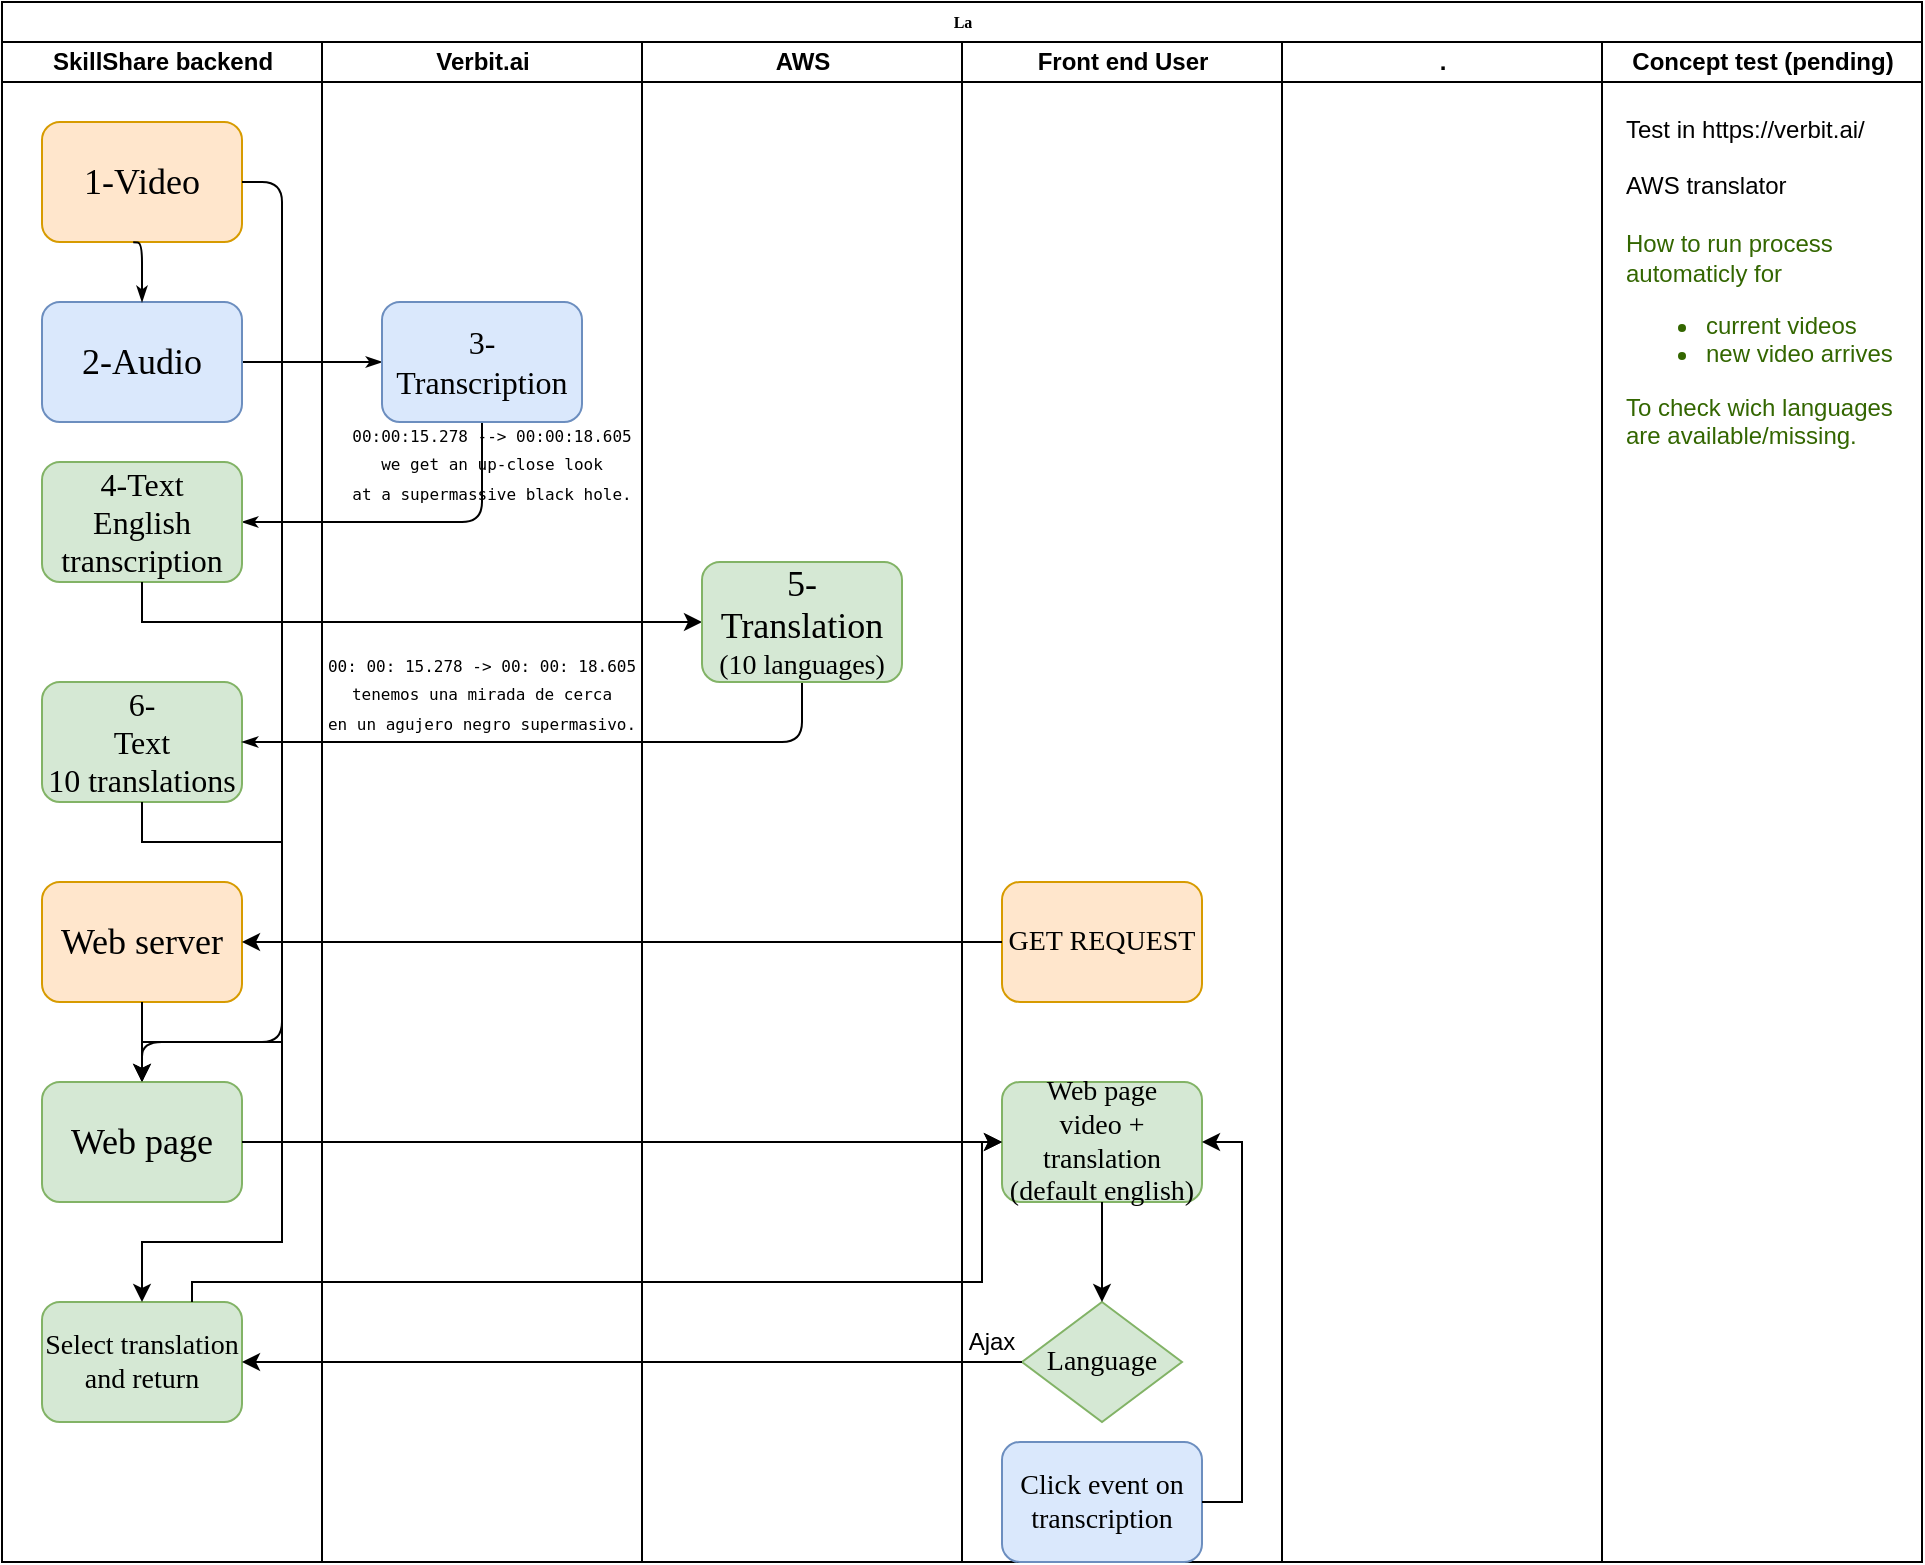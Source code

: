 <mxfile version="13.0.1" type="device"><diagram name="Page-1" id="74e2e168-ea6b-b213-b513-2b3c1d86103e"><mxGraphModel dx="943" dy="513" grid="1" gridSize="10" guides="1" tooltips="1" connect="1" arrows="1" fold="1" page="1" pageScale="1" pageWidth="1100" pageHeight="850" background="#ffffff" math="0" shadow="0"><root><mxCell id="0"/><mxCell id="1" parent="0"/><mxCell id="77e6c97f196da883-1" value="La" style="swimlane;html=1;childLayout=stackLayout;startSize=20;rounded=0;shadow=0;labelBackgroundColor=none;strokeWidth=1;fontFamily=Verdana;fontSize=8;align=center;" parent="1" vertex="1"><mxGeometry x="70" y="40" width="960" height="780" as="geometry"/></mxCell><mxCell id="77e6c97f196da883-28" style="edgeStyle=orthogonalEdgeStyle;rounded=1;html=1;labelBackgroundColor=none;startArrow=none;startFill=0;startSize=5;endArrow=classicThin;endFill=1;endSize=5;jettySize=auto;orthogonalLoop=1;strokeWidth=1;fontFamily=Verdana;fontSize=8" parent="77e6c97f196da883-1" source="77e6c97f196da883-9" target="77e6c97f196da883-12" edge="1"><mxGeometry relative="1" as="geometry"/></mxCell><mxCell id="77e6c97f196da883-29" style="edgeStyle=orthogonalEdgeStyle;rounded=1;html=1;labelBackgroundColor=none;startArrow=none;startFill=0;startSize=5;endArrow=classicThin;endFill=1;endSize=5;jettySize=auto;orthogonalLoop=1;strokeWidth=1;fontFamily=Verdana;fontSize=8;entryX=1;entryY=0.5;entryDx=0;entryDy=0;" parent="77e6c97f196da883-1" source="77e6c97f196da883-12" target="77e6c97f196da883-15" edge="1"><mxGeometry relative="1" as="geometry"><mxPoint x="90" y="245" as="targetPoint"/><Array as="points"><mxPoint x="240" y="260"/></Array></mxGeometry></mxCell><mxCell id="77e6c97f196da883-2" value="SkillShare backend" style="swimlane;html=1;startSize=20;" parent="77e6c97f196da883-1" vertex="1"><mxGeometry y="20" width="160" height="760" as="geometry"/></mxCell><mxCell id="77e6c97f196da883-21" value="&lt;font style=&quot;font-size: 18px&quot;&gt;Web server&lt;/font&gt;" style="rounded=1;whiteSpace=wrap;html=1;shadow=0;labelBackgroundColor=none;strokeWidth=1;fontFamily=Verdana;fontSize=8;align=center;fillColor=#ffe6cc;strokeColor=#d79b00;" parent="77e6c97f196da883-2" vertex="1"><mxGeometry x="20" y="420" width="100" height="60" as="geometry"/></mxCell><mxCell id="77e6c97f196da883-8" value="&lt;font style=&quot;font-size: 18px&quot;&gt;1-Video&lt;/font&gt;" style="rounded=1;whiteSpace=wrap;html=1;shadow=0;labelBackgroundColor=none;strokeWidth=1;fontFamily=Verdana;fontSize=8;align=center;fillColor=#ffe6cc;strokeColor=#d79b00;" parent="77e6c97f196da883-2" vertex="1"><mxGeometry x="20" y="40" width="100" height="60" as="geometry"/></mxCell><mxCell id="77e6c97f196da883-9" value="&lt;font style=&quot;font-size: 18px&quot;&gt;2-Audio&lt;/font&gt;" style="rounded=1;whiteSpace=wrap;html=1;shadow=0;labelBackgroundColor=none;strokeWidth=1;fontFamily=Verdana;fontSize=8;align=center;fillColor=#dae8fc;strokeColor=#6c8ebf;" parent="77e6c97f196da883-2" vertex="1"><mxGeometry x="20" y="130" width="100" height="60" as="geometry"/></mxCell><mxCell id="77e6c97f196da883-27" style="edgeStyle=orthogonalEdgeStyle;rounded=1;html=1;labelBackgroundColor=none;startArrow=none;startFill=0;startSize=5;endArrow=classicThin;endFill=1;endSize=5;jettySize=auto;orthogonalLoop=1;strokeWidth=1;fontFamily=Verdana;fontSize=8;exitX=0.456;exitY=1.003;exitDx=0;exitDy=0;exitPerimeter=0;" parent="77e6c97f196da883-2" source="77e6c97f196da883-8" target="77e6c97f196da883-9" edge="1"><mxGeometry relative="1" as="geometry"><Array as="points"><mxPoint x="70" y="100"/></Array></mxGeometry></mxCell><mxCell id="77e6c97f196da883-15" value="&lt;font size=&quot;3&quot;&gt;4-Text&lt;br&gt;English transcription&lt;br&gt;&lt;/font&gt;" style="rounded=1;whiteSpace=wrap;html=1;shadow=0;labelBackgroundColor=none;strokeWidth=1;fontFamily=Verdana;fontSize=8;align=center;fillColor=#d5e8d4;strokeColor=#82b366;" parent="77e6c97f196da883-2" vertex="1"><mxGeometry x="20" y="210" width="100" height="60" as="geometry"/></mxCell><mxCell id="77e6c97f196da883-37" style="edgeStyle=orthogonalEdgeStyle;rounded=1;html=1;labelBackgroundColor=none;startArrow=none;startFill=0;startSize=5;endArrow=classicThin;endFill=1;endSize=5;jettySize=auto;orthogonalLoop=1;strokeWidth=1;fontFamily=Verdana;fontSize=8;exitX=1;exitY=0.5;exitDx=0;exitDy=0;entryX=0.5;entryY=0;entryDx=0;entryDy=0;" parent="77e6c97f196da883-2" source="77e6c97f196da883-8" target="77e6c97f196da883-18" edge="1"><mxGeometry relative="1" as="geometry"><mxPoint x="140" y="180" as="sourcePoint"/><mxPoint x="230" y="490" as="targetPoint"/><Array as="points"><mxPoint x="140" y="70"/><mxPoint x="140" y="500"/><mxPoint x="70" y="500"/></Array></mxGeometry></mxCell><mxCell id="4BttZSGpMBCbi7sX92UD-5" value="&lt;font size=&quot;3&quot;&gt;6-&lt;br&gt;Text&lt;br&gt;10 translations&lt;br&gt;&lt;/font&gt;" style="rounded=1;whiteSpace=wrap;html=1;shadow=0;labelBackgroundColor=none;strokeWidth=1;fontFamily=Verdana;fontSize=8;align=center;fillColor=#d5e8d4;strokeColor=#82b366;" vertex="1" parent="77e6c97f196da883-2"><mxGeometry x="20" y="320" width="100" height="60" as="geometry"/></mxCell><mxCell id="4BttZSGpMBCbi7sX92UD-7" style="edgeStyle=orthogonalEdgeStyle;rounded=0;orthogonalLoop=1;jettySize=auto;html=1;entryX=0.5;entryY=0;entryDx=0;entryDy=0;exitX=0.5;exitY=1;exitDx=0;exitDy=0;" edge="1" parent="77e6c97f196da883-2" source="4BttZSGpMBCbi7sX92UD-5" target="77e6c97f196da883-18"><mxGeometry relative="1" as="geometry"><mxPoint x="460" y="440" as="targetPoint"/><mxPoint x="70" y="440" as="sourcePoint"/><Array as="points"><mxPoint x="70" y="400"/><mxPoint x="140" y="400"/><mxPoint x="140" y="500"/><mxPoint x="70" y="500"/></Array></mxGeometry></mxCell><mxCell id="77e6c97f196da883-18" value="&lt;font style=&quot;font-size: 18px&quot;&gt;Web page&lt;/font&gt;" style="rounded=1;whiteSpace=wrap;html=1;shadow=0;labelBackgroundColor=none;strokeWidth=1;fontFamily=Verdana;fontSize=8;align=center;fillColor=#d5e8d4;strokeColor=#82b366;" parent="77e6c97f196da883-2" vertex="1"><mxGeometry x="20" y="520" width="100" height="60" as="geometry"/></mxCell><mxCell id="77e6c97f196da883-22" value="&lt;font style=&quot;font-size: 14px&quot;&gt;Select translation and return&lt;/font&gt;" style="rounded=1;whiteSpace=wrap;html=1;shadow=0;labelBackgroundColor=none;strokeWidth=1;fontFamily=Verdana;fontSize=8;align=center;fillColor=#d5e8d4;strokeColor=#82b366;" parent="77e6c97f196da883-2" vertex="1"><mxGeometry x="20" y="630" width="100" height="60" as="geometry"/></mxCell><mxCell id="4BttZSGpMBCbi7sX92UD-18" style="edgeStyle=orthogonalEdgeStyle;rounded=0;orthogonalLoop=1;jettySize=auto;html=1;entryX=0.5;entryY=0;entryDx=0;entryDy=0;exitX=0.5;exitY=1;exitDx=0;exitDy=0;" edge="1" parent="77e6c97f196da883-2" source="4BttZSGpMBCbi7sX92UD-5" target="77e6c97f196da883-22"><mxGeometry relative="1" as="geometry"><mxPoint x="80" y="530" as="targetPoint"/><mxPoint x="80" y="390" as="sourcePoint"/><Array as="points"><mxPoint x="70" y="400"/><mxPoint x="140" y="400"/><mxPoint x="140" y="600"/><mxPoint x="70" y="600"/></Array></mxGeometry></mxCell><mxCell id="4BttZSGpMBCbi7sX92UD-25" style="edgeStyle=orthogonalEdgeStyle;rounded=0;orthogonalLoop=1;jettySize=auto;html=1;exitX=0.5;exitY=1;exitDx=0;exitDy=0;entryX=0.5;entryY=0;entryDx=0;entryDy=0;" edge="1" parent="77e6c97f196da883-2" source="77e6c97f196da883-21" target="77e6c97f196da883-18"><mxGeometry relative="1" as="geometry"><mxPoint x="10" y="600" as="targetPoint"/><mxPoint x="560" y="590" as="sourcePoint"/><Array as="points"/></mxGeometry></mxCell><mxCell id="4BttZSGpMBCbi7sX92UD-3" style="edgeStyle=orthogonalEdgeStyle;rounded=0;orthogonalLoop=1;jettySize=auto;html=1;exitX=0.5;exitY=1;exitDx=0;exitDy=0;entryX=0;entryY=0.5;entryDx=0;entryDy=0;" edge="1" parent="77e6c97f196da883-1" source="77e6c97f196da883-15" target="77e6c97f196da883-17"><mxGeometry relative="1" as="geometry"><mxPoint x="340" y="460" as="targetPoint"/><mxPoint x="120" y="350" as="sourcePoint"/></mxGeometry></mxCell><mxCell id="4BttZSGpMBCbi7sX92UD-4" style="edgeStyle=orthogonalEdgeStyle;rounded=1;html=1;labelBackgroundColor=none;startArrow=none;startFill=0;startSize=5;endArrow=classicThin;endFill=1;endSize=5;jettySize=auto;orthogonalLoop=1;strokeWidth=1;fontFamily=Verdana;fontSize=8;exitX=0.5;exitY=1;exitDx=0;exitDy=0;entryX=1;entryY=0.5;entryDx=0;entryDy=0;" edge="1" parent="77e6c97f196da883-1" source="77e6c97f196da883-17" target="4BttZSGpMBCbi7sX92UD-5"><mxGeometry relative="1" as="geometry"><mxPoint x="250" y="210" as="sourcePoint"/><mxPoint x="120" y="440" as="targetPoint"/><Array as="points"><mxPoint x="400" y="370"/></Array></mxGeometry></mxCell><mxCell id="77e6c97f196da883-3" value="Verbit.ai" style="swimlane;html=1;startSize=20;" parent="77e6c97f196da883-1" vertex="1"><mxGeometry x="160" y="20" width="160" height="760" as="geometry"/></mxCell><mxCell id="77e6c97f196da883-12" value="&lt;h1&gt;&lt;span style=&quot;font-weight: normal&quot;&gt;3-Transcription&lt;/span&gt;&lt;/h1&gt;" style="rounded=1;whiteSpace=wrap;html=1;shadow=0;labelBackgroundColor=none;strokeWidth=1;fontFamily=Verdana;fontSize=8;align=center;fillColor=#dae8fc;strokeColor=#6c8ebf;" parent="77e6c97f196da883-3" vertex="1"><mxGeometry x="30" y="130" width="100" height="60" as="geometry"/></mxCell><mxCell id="4BttZSGpMBCbi7sX92UD-8" value="&lt;pre&gt;&lt;font style=&quot;font-size: 8px&quot;&gt;00:00:15.278 --&amp;gt; 00:00:18.605&lt;br/&gt;we get an up-close look&lt;br/&gt;at a supermassive black hole.&lt;/font&gt;&lt;/pre&gt;" style="text;html=1;strokeColor=none;fillColor=none;align=center;verticalAlign=middle;whiteSpace=wrap;rounded=0;" vertex="1" parent="77e6c97f196da883-3"><mxGeometry x="10" y="180" width="150" height="60" as="geometry"/></mxCell><mxCell id="4BttZSGpMBCbi7sX92UD-19" value="&lt;pre&gt;&lt;span class=&quot;tlid-translation translation&quot; lang=&quot;es&quot;&gt;&lt;font style=&quot;font-size: 8px&quot;&gt;&lt;span title=&quot;&quot;&gt;00: 00: 15.278 -&amp;gt; 00: 00: 18.605&lt;/span&gt;&lt;br&gt;&lt;span title=&quot;&quot;&gt;tenemos una mirada de cerca&lt;/span&gt;&lt;br&gt;&lt;span title=&quot;&quot; class=&quot;&quot;&gt;en un agujero negro supermasivo.&lt;/span&gt;&lt;/font&gt;&lt;/span&gt;&lt;br&gt;&lt;/pre&gt;" style="text;html=1;strokeColor=none;fillColor=none;align=center;verticalAlign=middle;whiteSpace=wrap;rounded=0;" vertex="1" parent="77e6c97f196da883-3"><mxGeometry x="5" y="295" width="150" height="60" as="geometry"/></mxCell><mxCell id="77e6c97f196da883-4" value="AWS" style="swimlane;html=1;startSize=20;" parent="77e6c97f196da883-1" vertex="1"><mxGeometry x="320" y="20" width="160" height="760" as="geometry"/></mxCell><mxCell id="77e6c97f196da883-17" value="&lt;font&gt;&lt;span style=&quot;font-size: 18px&quot;&gt;5-&lt;br&gt;Translation&lt;/span&gt;&lt;br&gt;&lt;font style=&quot;font-size: 14px&quot;&gt;(10 languages)&lt;/font&gt;&lt;br&gt;&lt;/font&gt;" style="rounded=1;whiteSpace=wrap;html=1;shadow=0;labelBackgroundColor=none;strokeWidth=1;fontFamily=Verdana;fontSize=8;align=center;fillColor=#d5e8d4;strokeColor=#82b366;" parent="77e6c97f196da883-4" vertex="1"><mxGeometry x="30" y="260" width="100" height="60" as="geometry"/></mxCell><mxCell id="77e6c97f196da883-5" value="Front end User" style="swimlane;html=1;startSize=20;" parent="77e6c97f196da883-1" vertex="1"><mxGeometry x="480" y="20" width="160" height="760" as="geometry"/></mxCell><mxCell id="4BttZSGpMBCbi7sX92UD-14" value="Ajax" style="text;html=1;strokeColor=none;fillColor=none;align=center;verticalAlign=middle;whiteSpace=wrap;rounded=0;" vertex="1" parent="77e6c97f196da883-5"><mxGeometry x="-10" y="640" width="50" height="20" as="geometry"/></mxCell><mxCell id="4BttZSGpMBCbi7sX92UD-22" value="&lt;span style=&quot;font-size: 14px&quot;&gt;Click event on transcription&lt;/span&gt;" style="rounded=1;whiteSpace=wrap;html=1;shadow=0;labelBackgroundColor=none;strokeWidth=1;fontFamily=Verdana;fontSize=8;align=center;fillColor=#dae8fc;strokeColor=#6c8ebf;" vertex="1" parent="77e6c97f196da883-5"><mxGeometry x="20" y="700" width="100" height="60" as="geometry"/></mxCell><mxCell id="77e6c97f196da883-20" value="&lt;font style=&quot;font-size: 14px&quot;&gt;Language&lt;/font&gt;" style="rhombus;whiteSpace=wrap;html=1;rounded=0;shadow=0;labelBackgroundColor=none;strokeWidth=1;fontFamily=Verdana;fontSize=8;align=center;fillColor=#d5e8d4;strokeColor=#82b366;" parent="77e6c97f196da883-5" vertex="1"><mxGeometry x="30" y="630" width="80" height="60" as="geometry"/></mxCell><mxCell id="77e6c97f196da883-19" value="&lt;font style=&quot;font-size: 14px&quot;&gt;Web page&lt;br&gt;video + translation&lt;br&gt;(default english)&lt;/font&gt;" style="rounded=1;whiteSpace=wrap;html=1;shadow=0;labelBackgroundColor=none;strokeWidth=1;fontFamily=Verdana;fontSize=8;align=center;fillColor=#d5e8d4;strokeColor=#82b366;" parent="77e6c97f196da883-5" vertex="1"><mxGeometry x="20" y="520" width="100" height="60" as="geometry"/></mxCell><mxCell id="77e6c97f196da883-14" value="&lt;font style=&quot;font-size: 14px&quot;&gt;GET REQUEST&lt;/font&gt;" style="rounded=1;whiteSpace=wrap;html=1;shadow=0;labelBackgroundColor=none;strokeWidth=1;fontFamily=Verdana;fontSize=8;align=center;fillColor=#ffe6cc;strokeColor=#d79b00;" parent="77e6c97f196da883-5" vertex="1"><mxGeometry x="20" y="420" width="100" height="60" as="geometry"/></mxCell><mxCell id="4BttZSGpMBCbi7sX92UD-13" style="edgeStyle=orthogonalEdgeStyle;rounded=0;orthogonalLoop=1;jettySize=auto;html=1;exitX=0.5;exitY=1;exitDx=0;exitDy=0;entryX=0.5;entryY=0;entryDx=0;entryDy=0;" edge="1" parent="77e6c97f196da883-5" source="77e6c97f196da883-19" target="77e6c97f196da883-20"><mxGeometry relative="1" as="geometry"><mxPoint x="40" y="570" as="targetPoint"/><mxPoint x="-340" y="570" as="sourcePoint"/></mxGeometry></mxCell><mxCell id="4BttZSGpMBCbi7sX92UD-23" style="edgeStyle=orthogonalEdgeStyle;rounded=0;orthogonalLoop=1;jettySize=auto;html=1;exitX=1;exitY=0.5;exitDx=0;exitDy=0;entryX=1;entryY=0.5;entryDx=0;entryDy=0;" edge="1" parent="77e6c97f196da883-5" source="4BttZSGpMBCbi7sX92UD-22" target="77e6c97f196da883-19"><mxGeometry relative="1" as="geometry"><mxPoint x="-350" y="730" as="targetPoint"/><mxPoint x="40" y="670" as="sourcePoint"/><Array as="points"><mxPoint x="140" y="730"/><mxPoint x="140" y="550"/></Array></mxGeometry></mxCell><mxCell id="77e6c97f196da883-6" value="." style="swimlane;html=1;startSize=20;" parent="77e6c97f196da883-1" vertex="1"><mxGeometry x="640" y="20" width="160" height="760" as="geometry"/></mxCell><mxCell id="77e6c97f196da883-7" value="Concept test (pending)" style="swimlane;html=1;startSize=20;" parent="77e6c97f196da883-1" vertex="1"><mxGeometry x="800" y="20" width="160" height="760" as="geometry"/></mxCell><mxCell id="4BttZSGpMBCbi7sX92UD-6" value="Test in https://verbit.ai/&lt;br&gt;&lt;br&gt;AWS translator&lt;br&gt;&lt;br&gt;&lt;font color=&quot;#336600&quot;&gt;How to run process automaticly for&lt;br&gt;&lt;ul&gt;&lt;li&gt;&lt;font color=&quot;#336600&quot;&gt;current videos&lt;/font&gt;&lt;/li&gt;&lt;li&gt;&lt;font color=&quot;#336600&quot;&gt;new video arrives&lt;/font&gt;&lt;/li&gt;&lt;/ul&gt;&lt;div&gt;To check wich languages are available/missing.&lt;/div&gt;&lt;/font&gt;" style="text;html=1;strokeColor=none;fillColor=none;align=left;verticalAlign=middle;whiteSpace=wrap;rounded=0;" vertex="1" parent="77e6c97f196da883-7"><mxGeometry x="10" y="30" width="140" height="180" as="geometry"/></mxCell><mxCell id="4BttZSGpMBCbi7sX92UD-9" style="edgeStyle=orthogonalEdgeStyle;rounded=0;orthogonalLoop=1;jettySize=auto;html=1;exitX=1;exitY=0.5;exitDx=0;exitDy=0;entryX=0;entryY=0.5;entryDx=0;entryDy=0;" edge="1" parent="77e6c97f196da883-1" source="77e6c97f196da883-18" target="77e6c97f196da883-19"><mxGeometry relative="1" as="geometry"><mxPoint x="440" y="440" as="targetPoint"/><mxPoint x="80" y="300" as="sourcePoint"/></mxGeometry></mxCell><mxCell id="4BttZSGpMBCbi7sX92UD-10" style="edgeStyle=orthogonalEdgeStyle;rounded=0;orthogonalLoop=1;jettySize=auto;html=1;exitX=0;exitY=0.5;exitDx=0;exitDy=0;" edge="1" parent="77e6c97f196da883-1" source="77e6c97f196da883-14"><mxGeometry relative="1" as="geometry"><mxPoint x="120" y="470" as="targetPoint"/><mxPoint x="80" y="510" as="sourcePoint"/></mxGeometry></mxCell><mxCell id="4BttZSGpMBCbi7sX92UD-12" style="edgeStyle=orthogonalEdgeStyle;rounded=0;orthogonalLoop=1;jettySize=auto;html=1;exitX=0;exitY=0.5;exitDx=0;exitDy=0;entryX=1;entryY=0.5;entryDx=0;entryDy=0;" edge="1" parent="77e6c97f196da883-1" source="77e6c97f196da883-20" target="77e6c97f196da883-22"><mxGeometry relative="1" as="geometry"><mxPoint x="130" y="660" as="targetPoint"/><mxPoint x="130" y="580" as="sourcePoint"/></mxGeometry></mxCell><mxCell id="4BttZSGpMBCbi7sX92UD-17" style="edgeStyle=orthogonalEdgeStyle;rounded=0;orthogonalLoop=1;jettySize=auto;html=1;exitX=0.75;exitY=0;exitDx=0;exitDy=0;entryX=0;entryY=0.5;entryDx=0;entryDy=0;" edge="1" parent="77e6c97f196da883-1" source="77e6c97f196da883-22" target="77e6c97f196da883-19"><mxGeometry relative="1" as="geometry"><mxPoint x="510" y="580" as="targetPoint"/><mxPoint x="130" y="580" as="sourcePoint"/><Array as="points"><mxPoint x="95" y="640"/><mxPoint x="490" y="640"/><mxPoint x="490" y="570"/></Array></mxGeometry></mxCell></root></mxGraphModel></diagram></mxfile>